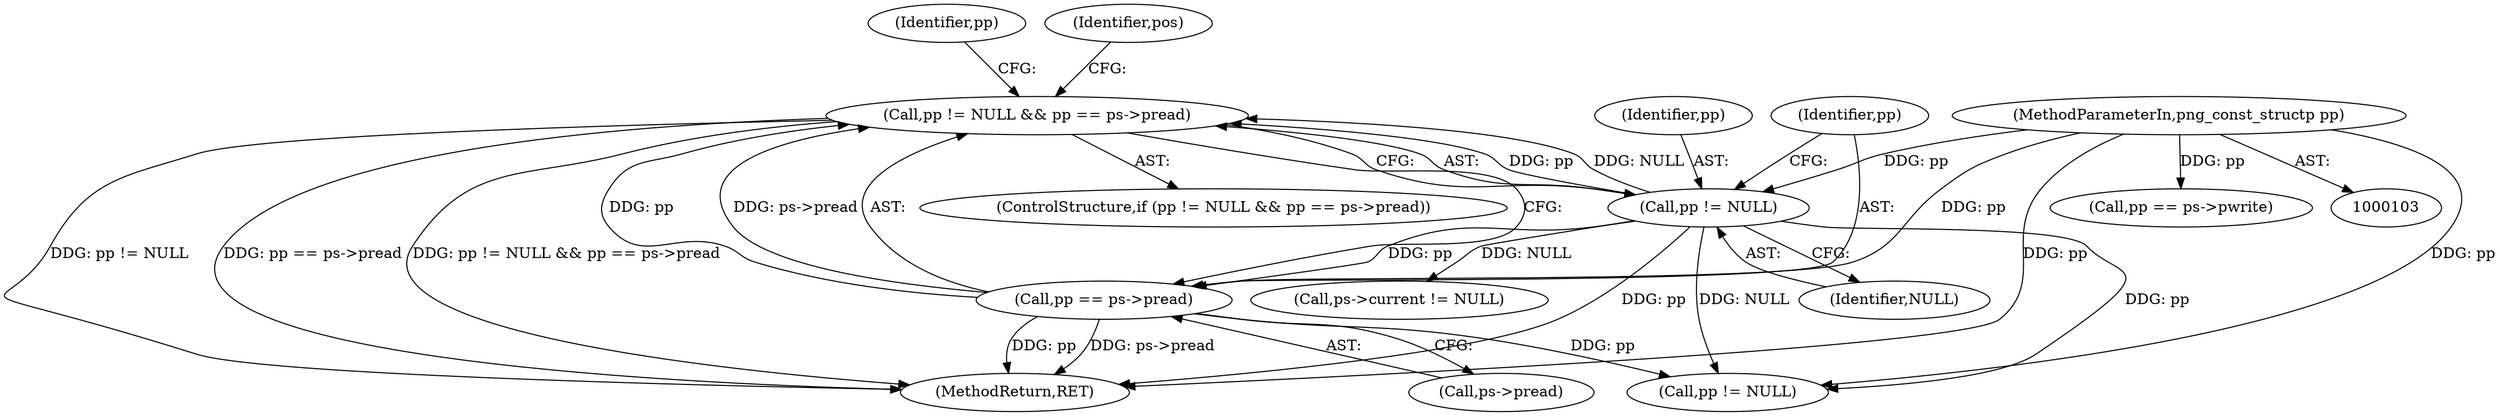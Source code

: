 digraph "0_Android_9d4853418ab2f754c2b63e091c29c5529b8b86ca_140@API" {
"1000112" [label="(Call,pp != NULL && pp == ps->pread)"];
"1000113" [label="(Call,pp != NULL)"];
"1000105" [label="(MethodParameterIn,png_const_structp pp)"];
"1000116" [label="(Call,pp == ps->pread)"];
"1000114" [label="(Identifier,pp)"];
"1000111" [label="(ControlStructure,if (pp != NULL && pp == ps->pread))"];
"1000117" [label="(Identifier,pp)"];
"1000116" [label="(Call,pp == ps->pread)"];
"1000115" [label="(Identifier,NULL)"];
"1000157" [label="(Call,pp != NULL)"];
"1000160" [label="(Call,pp == ps->pwrite)"];
"1000130" [label="(Call,ps->current != NULL)"];
"1000113" [label="(Call,pp != NULL)"];
"1000158" [label="(Identifier,pp)"];
"1000123" [label="(Identifier,pos)"];
"1000105" [label="(MethodParameterIn,png_const_structp pp)"];
"1000112" [label="(Call,pp != NULL && pp == ps->pread)"];
"1000232" [label="(MethodReturn,RET)"];
"1000118" [label="(Call,ps->pread)"];
"1000112" -> "1000111"  [label="AST: "];
"1000112" -> "1000113"  [label="CFG: "];
"1000112" -> "1000116"  [label="CFG: "];
"1000113" -> "1000112"  [label="AST: "];
"1000116" -> "1000112"  [label="AST: "];
"1000123" -> "1000112"  [label="CFG: "];
"1000158" -> "1000112"  [label="CFG: "];
"1000112" -> "1000232"  [label="DDG: pp != NULL && pp == ps->pread"];
"1000112" -> "1000232"  [label="DDG: pp != NULL"];
"1000112" -> "1000232"  [label="DDG: pp == ps->pread"];
"1000113" -> "1000112"  [label="DDG: pp"];
"1000113" -> "1000112"  [label="DDG: NULL"];
"1000116" -> "1000112"  [label="DDG: pp"];
"1000116" -> "1000112"  [label="DDG: ps->pread"];
"1000113" -> "1000115"  [label="CFG: "];
"1000114" -> "1000113"  [label="AST: "];
"1000115" -> "1000113"  [label="AST: "];
"1000117" -> "1000113"  [label="CFG: "];
"1000113" -> "1000232"  [label="DDG: pp"];
"1000105" -> "1000113"  [label="DDG: pp"];
"1000113" -> "1000116"  [label="DDG: pp"];
"1000113" -> "1000130"  [label="DDG: NULL"];
"1000113" -> "1000157"  [label="DDG: pp"];
"1000113" -> "1000157"  [label="DDG: NULL"];
"1000105" -> "1000103"  [label="AST: "];
"1000105" -> "1000232"  [label="DDG: pp"];
"1000105" -> "1000116"  [label="DDG: pp"];
"1000105" -> "1000157"  [label="DDG: pp"];
"1000105" -> "1000160"  [label="DDG: pp"];
"1000116" -> "1000118"  [label="CFG: "];
"1000117" -> "1000116"  [label="AST: "];
"1000118" -> "1000116"  [label="AST: "];
"1000116" -> "1000232"  [label="DDG: ps->pread"];
"1000116" -> "1000232"  [label="DDG: pp"];
"1000116" -> "1000157"  [label="DDG: pp"];
}
